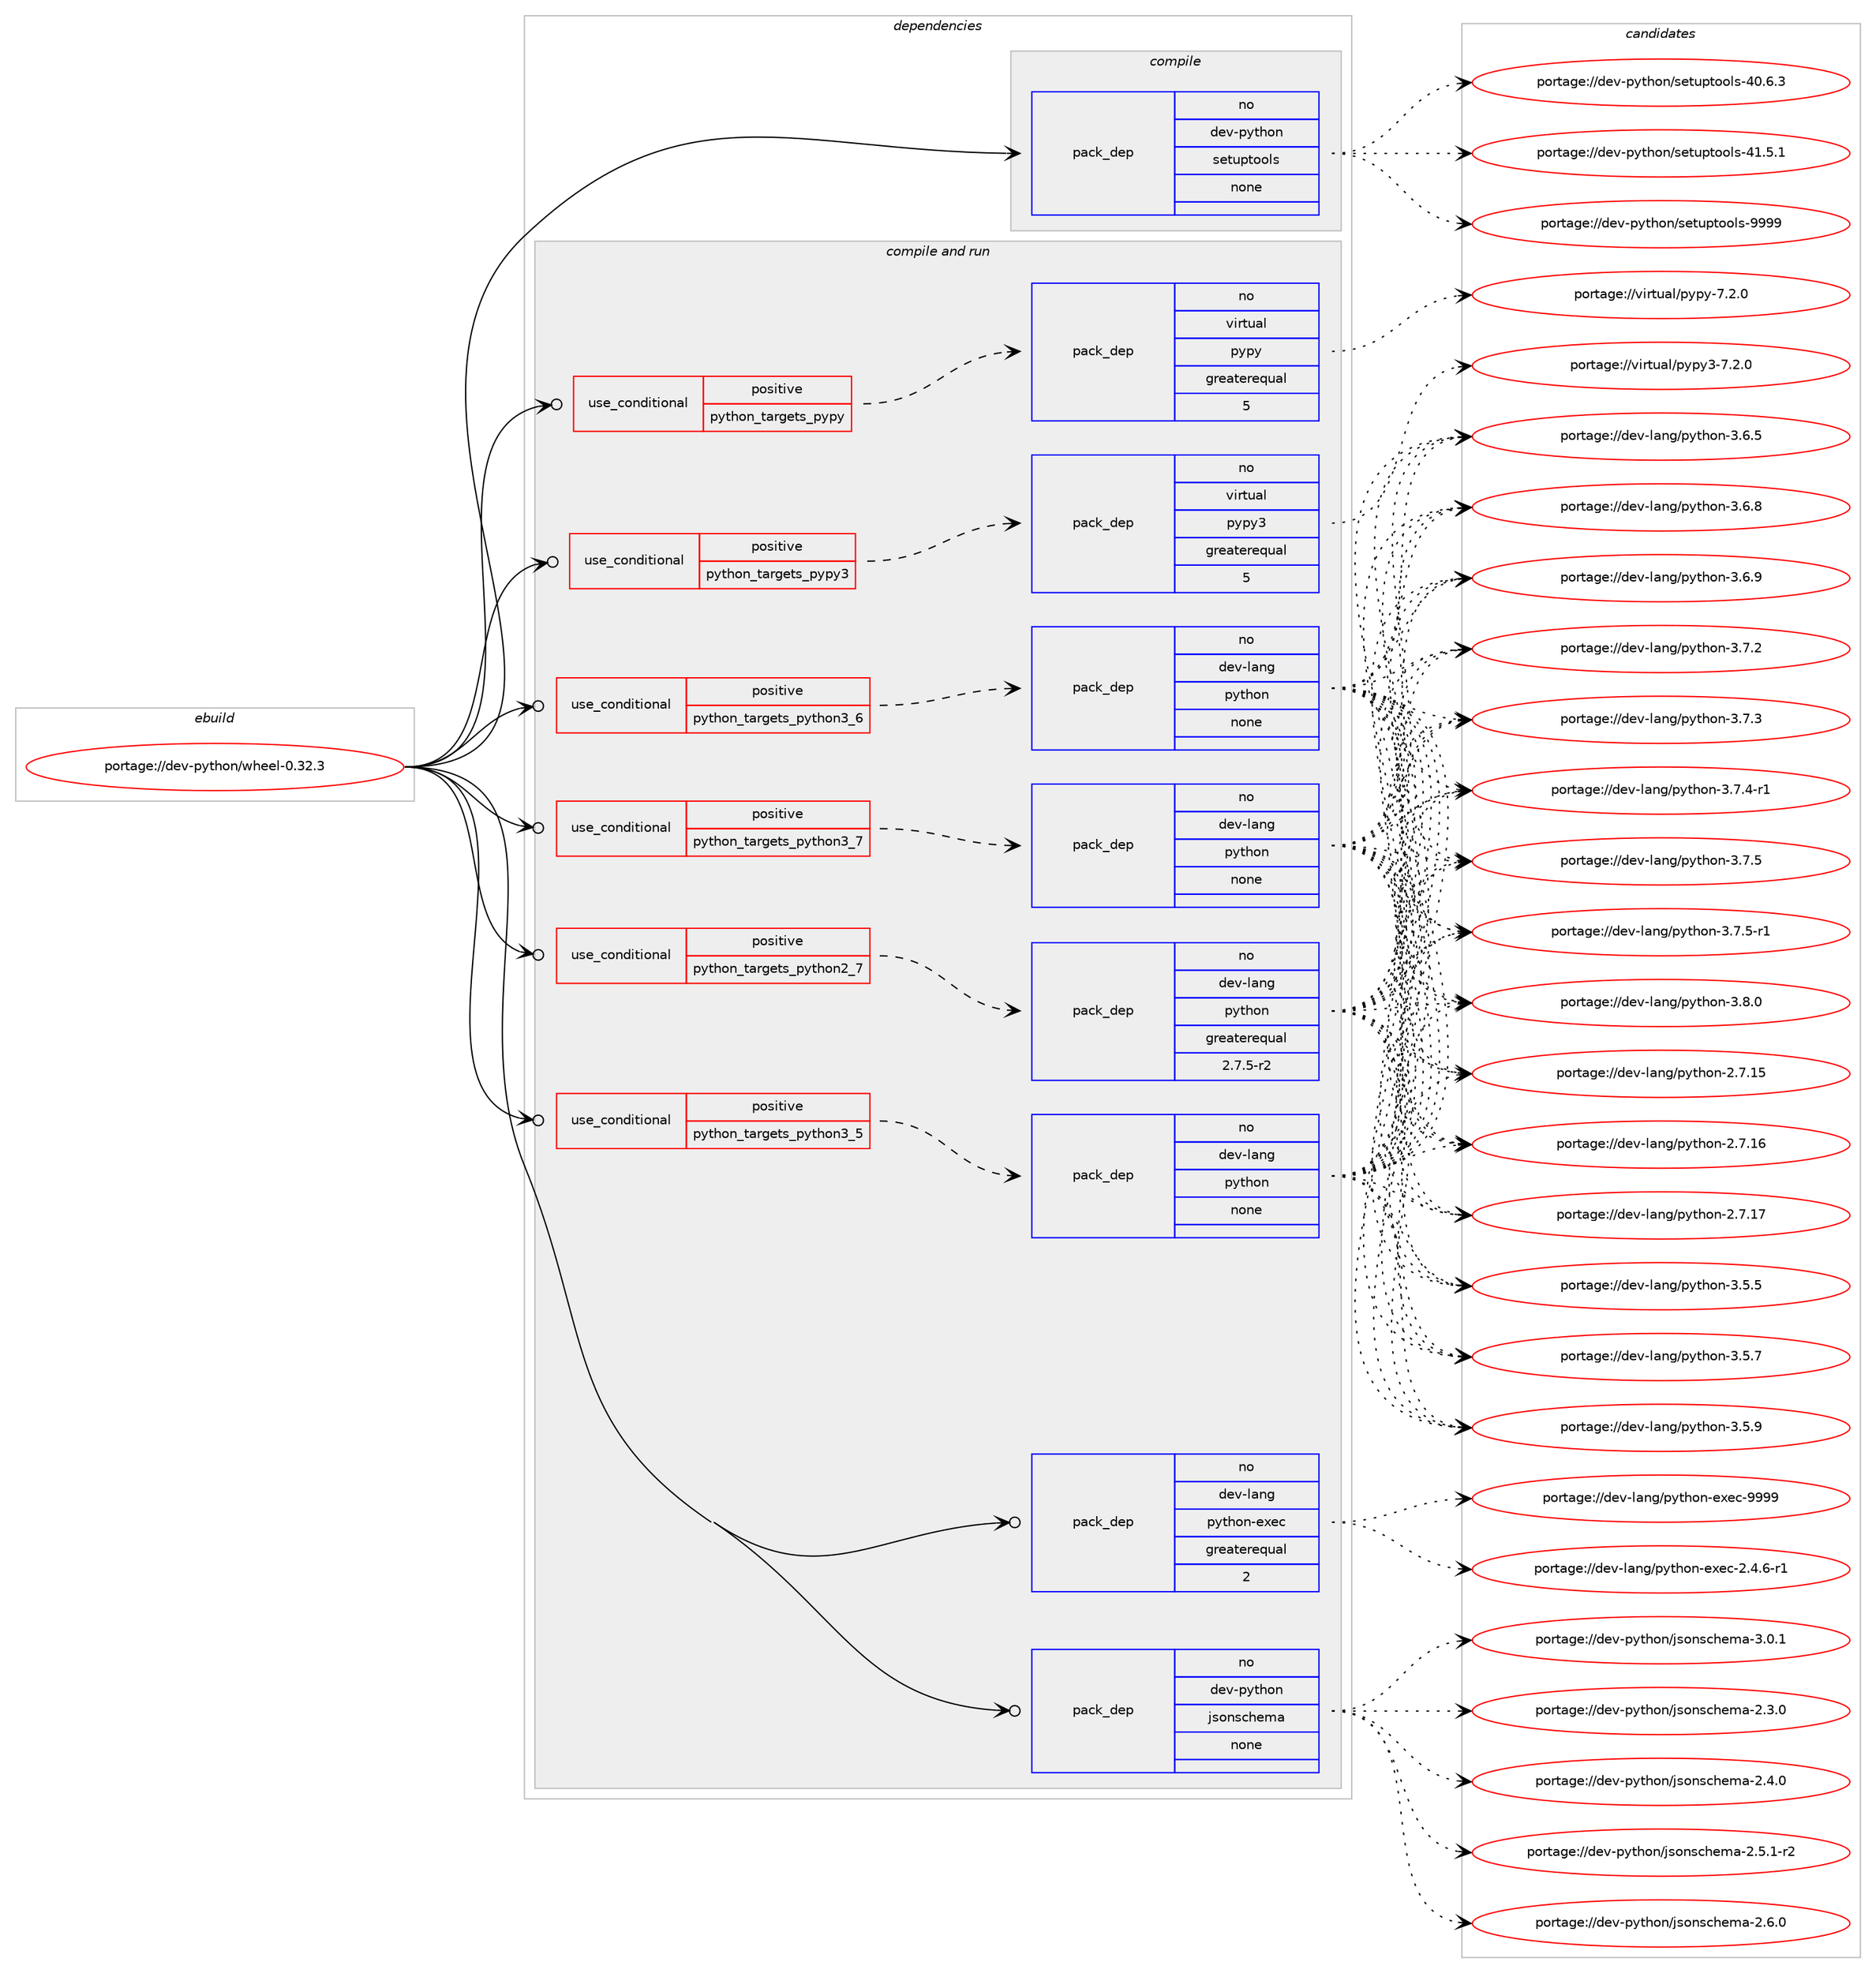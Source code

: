 digraph prolog {

# *************
# Graph options
# *************

newrank=true;
concentrate=true;
compound=true;
graph [rankdir=LR,fontname=Helvetica,fontsize=10,ranksep=1.5];#, ranksep=2.5, nodesep=0.2];
edge  [arrowhead=vee];
node  [fontname=Helvetica,fontsize=10];

# **********
# The ebuild
# **********

subgraph cluster_leftcol {
color=gray;
rank=same;
label=<<i>ebuild</i>>;
id [label="portage://dev-python/wheel-0.32.3", color=red, width=4, href="../dev-python/wheel-0.32.3.svg"];
}

# ****************
# The dependencies
# ****************

subgraph cluster_midcol {
color=gray;
label=<<i>dependencies</i>>;
subgraph cluster_compile {
fillcolor="#eeeeee";
style=filled;
label=<<i>compile</i>>;
subgraph pack134790 {
dependency178959 [label=<<TABLE BORDER="0" CELLBORDER="1" CELLSPACING="0" CELLPADDING="4" WIDTH="220"><TR><TD ROWSPAN="6" CELLPADDING="30">pack_dep</TD></TR><TR><TD WIDTH="110">no</TD></TR><TR><TD>dev-python</TD></TR><TR><TD>setuptools</TD></TR><TR><TD>none</TD></TR><TR><TD></TD></TR></TABLE>>, shape=none, color=blue];
}
id:e -> dependency178959:w [weight=20,style="solid",arrowhead="vee"];
}
subgraph cluster_compileandrun {
fillcolor="#eeeeee";
style=filled;
label=<<i>compile and run</i>>;
subgraph cond40758 {
dependency178960 [label=<<TABLE BORDER="0" CELLBORDER="1" CELLSPACING="0" CELLPADDING="4"><TR><TD ROWSPAN="3" CELLPADDING="10">use_conditional</TD></TR><TR><TD>positive</TD></TR><TR><TD>python_targets_pypy</TD></TR></TABLE>>, shape=none, color=red];
subgraph pack134791 {
dependency178961 [label=<<TABLE BORDER="0" CELLBORDER="1" CELLSPACING="0" CELLPADDING="4" WIDTH="220"><TR><TD ROWSPAN="6" CELLPADDING="30">pack_dep</TD></TR><TR><TD WIDTH="110">no</TD></TR><TR><TD>virtual</TD></TR><TR><TD>pypy</TD></TR><TR><TD>greaterequal</TD></TR><TR><TD>5</TD></TR></TABLE>>, shape=none, color=blue];
}
dependency178960:e -> dependency178961:w [weight=20,style="dashed",arrowhead="vee"];
}
id:e -> dependency178960:w [weight=20,style="solid",arrowhead="odotvee"];
subgraph cond40759 {
dependency178962 [label=<<TABLE BORDER="0" CELLBORDER="1" CELLSPACING="0" CELLPADDING="4"><TR><TD ROWSPAN="3" CELLPADDING="10">use_conditional</TD></TR><TR><TD>positive</TD></TR><TR><TD>python_targets_pypy3</TD></TR></TABLE>>, shape=none, color=red];
subgraph pack134792 {
dependency178963 [label=<<TABLE BORDER="0" CELLBORDER="1" CELLSPACING="0" CELLPADDING="4" WIDTH="220"><TR><TD ROWSPAN="6" CELLPADDING="30">pack_dep</TD></TR><TR><TD WIDTH="110">no</TD></TR><TR><TD>virtual</TD></TR><TR><TD>pypy3</TD></TR><TR><TD>greaterequal</TD></TR><TR><TD>5</TD></TR></TABLE>>, shape=none, color=blue];
}
dependency178962:e -> dependency178963:w [weight=20,style="dashed",arrowhead="vee"];
}
id:e -> dependency178962:w [weight=20,style="solid",arrowhead="odotvee"];
subgraph cond40760 {
dependency178964 [label=<<TABLE BORDER="0" CELLBORDER="1" CELLSPACING="0" CELLPADDING="4"><TR><TD ROWSPAN="3" CELLPADDING="10">use_conditional</TD></TR><TR><TD>positive</TD></TR><TR><TD>python_targets_python2_7</TD></TR></TABLE>>, shape=none, color=red];
subgraph pack134793 {
dependency178965 [label=<<TABLE BORDER="0" CELLBORDER="1" CELLSPACING="0" CELLPADDING="4" WIDTH="220"><TR><TD ROWSPAN="6" CELLPADDING="30">pack_dep</TD></TR><TR><TD WIDTH="110">no</TD></TR><TR><TD>dev-lang</TD></TR><TR><TD>python</TD></TR><TR><TD>greaterequal</TD></TR><TR><TD>2.7.5-r2</TD></TR></TABLE>>, shape=none, color=blue];
}
dependency178964:e -> dependency178965:w [weight=20,style="dashed",arrowhead="vee"];
}
id:e -> dependency178964:w [weight=20,style="solid",arrowhead="odotvee"];
subgraph cond40761 {
dependency178966 [label=<<TABLE BORDER="0" CELLBORDER="1" CELLSPACING="0" CELLPADDING="4"><TR><TD ROWSPAN="3" CELLPADDING="10">use_conditional</TD></TR><TR><TD>positive</TD></TR><TR><TD>python_targets_python3_5</TD></TR></TABLE>>, shape=none, color=red];
subgraph pack134794 {
dependency178967 [label=<<TABLE BORDER="0" CELLBORDER="1" CELLSPACING="0" CELLPADDING="4" WIDTH="220"><TR><TD ROWSPAN="6" CELLPADDING="30">pack_dep</TD></TR><TR><TD WIDTH="110">no</TD></TR><TR><TD>dev-lang</TD></TR><TR><TD>python</TD></TR><TR><TD>none</TD></TR><TR><TD></TD></TR></TABLE>>, shape=none, color=blue];
}
dependency178966:e -> dependency178967:w [weight=20,style="dashed",arrowhead="vee"];
}
id:e -> dependency178966:w [weight=20,style="solid",arrowhead="odotvee"];
subgraph cond40762 {
dependency178968 [label=<<TABLE BORDER="0" CELLBORDER="1" CELLSPACING="0" CELLPADDING="4"><TR><TD ROWSPAN="3" CELLPADDING="10">use_conditional</TD></TR><TR><TD>positive</TD></TR><TR><TD>python_targets_python3_6</TD></TR></TABLE>>, shape=none, color=red];
subgraph pack134795 {
dependency178969 [label=<<TABLE BORDER="0" CELLBORDER="1" CELLSPACING="0" CELLPADDING="4" WIDTH="220"><TR><TD ROWSPAN="6" CELLPADDING="30">pack_dep</TD></TR><TR><TD WIDTH="110">no</TD></TR><TR><TD>dev-lang</TD></TR><TR><TD>python</TD></TR><TR><TD>none</TD></TR><TR><TD></TD></TR></TABLE>>, shape=none, color=blue];
}
dependency178968:e -> dependency178969:w [weight=20,style="dashed",arrowhead="vee"];
}
id:e -> dependency178968:w [weight=20,style="solid",arrowhead="odotvee"];
subgraph cond40763 {
dependency178970 [label=<<TABLE BORDER="0" CELLBORDER="1" CELLSPACING="0" CELLPADDING="4"><TR><TD ROWSPAN="3" CELLPADDING="10">use_conditional</TD></TR><TR><TD>positive</TD></TR><TR><TD>python_targets_python3_7</TD></TR></TABLE>>, shape=none, color=red];
subgraph pack134796 {
dependency178971 [label=<<TABLE BORDER="0" CELLBORDER="1" CELLSPACING="0" CELLPADDING="4" WIDTH="220"><TR><TD ROWSPAN="6" CELLPADDING="30">pack_dep</TD></TR><TR><TD WIDTH="110">no</TD></TR><TR><TD>dev-lang</TD></TR><TR><TD>python</TD></TR><TR><TD>none</TD></TR><TR><TD></TD></TR></TABLE>>, shape=none, color=blue];
}
dependency178970:e -> dependency178971:w [weight=20,style="dashed",arrowhead="vee"];
}
id:e -> dependency178970:w [weight=20,style="solid",arrowhead="odotvee"];
subgraph pack134797 {
dependency178972 [label=<<TABLE BORDER="0" CELLBORDER="1" CELLSPACING="0" CELLPADDING="4" WIDTH="220"><TR><TD ROWSPAN="6" CELLPADDING="30">pack_dep</TD></TR><TR><TD WIDTH="110">no</TD></TR><TR><TD>dev-lang</TD></TR><TR><TD>python-exec</TD></TR><TR><TD>greaterequal</TD></TR><TR><TD>2</TD></TR></TABLE>>, shape=none, color=blue];
}
id:e -> dependency178972:w [weight=20,style="solid",arrowhead="odotvee"];
subgraph pack134798 {
dependency178973 [label=<<TABLE BORDER="0" CELLBORDER="1" CELLSPACING="0" CELLPADDING="4" WIDTH="220"><TR><TD ROWSPAN="6" CELLPADDING="30">pack_dep</TD></TR><TR><TD WIDTH="110">no</TD></TR><TR><TD>dev-python</TD></TR><TR><TD>jsonschema</TD></TR><TR><TD>none</TD></TR><TR><TD></TD></TR></TABLE>>, shape=none, color=blue];
}
id:e -> dependency178973:w [weight=20,style="solid",arrowhead="odotvee"];
}
subgraph cluster_run {
fillcolor="#eeeeee";
style=filled;
label=<<i>run</i>>;
}
}

# **************
# The candidates
# **************

subgraph cluster_choices {
rank=same;
color=gray;
label=<<i>candidates</i>>;

subgraph choice134790 {
color=black;
nodesep=1;
choiceportage100101118451121211161041111104711510111611711211611111110811545524846544651 [label="portage://dev-python/setuptools-40.6.3", color=red, width=4,href="../dev-python/setuptools-40.6.3.svg"];
choiceportage100101118451121211161041111104711510111611711211611111110811545524946534649 [label="portage://dev-python/setuptools-41.5.1", color=red, width=4,href="../dev-python/setuptools-41.5.1.svg"];
choiceportage10010111845112121116104111110471151011161171121161111111081154557575757 [label="portage://dev-python/setuptools-9999", color=red, width=4,href="../dev-python/setuptools-9999.svg"];
dependency178959:e -> choiceportage100101118451121211161041111104711510111611711211611111110811545524846544651:w [style=dotted,weight="100"];
dependency178959:e -> choiceportage100101118451121211161041111104711510111611711211611111110811545524946534649:w [style=dotted,weight="100"];
dependency178959:e -> choiceportage10010111845112121116104111110471151011161171121161111111081154557575757:w [style=dotted,weight="100"];
}
subgraph choice134791 {
color=black;
nodesep=1;
choiceportage1181051141161179710847112121112121455546504648 [label="portage://virtual/pypy-7.2.0", color=red, width=4,href="../virtual/pypy-7.2.0.svg"];
dependency178961:e -> choiceportage1181051141161179710847112121112121455546504648:w [style=dotted,weight="100"];
}
subgraph choice134792 {
color=black;
nodesep=1;
choiceportage118105114116117971084711212111212151455546504648 [label="portage://virtual/pypy3-7.2.0", color=red, width=4,href="../virtual/pypy3-7.2.0.svg"];
dependency178963:e -> choiceportage118105114116117971084711212111212151455546504648:w [style=dotted,weight="100"];
}
subgraph choice134793 {
color=black;
nodesep=1;
choiceportage10010111845108971101034711212111610411111045504655464953 [label="portage://dev-lang/python-2.7.15", color=red, width=4,href="../dev-lang/python-2.7.15.svg"];
choiceportage10010111845108971101034711212111610411111045504655464954 [label="portage://dev-lang/python-2.7.16", color=red, width=4,href="../dev-lang/python-2.7.16.svg"];
choiceportage10010111845108971101034711212111610411111045504655464955 [label="portage://dev-lang/python-2.7.17", color=red, width=4,href="../dev-lang/python-2.7.17.svg"];
choiceportage100101118451089711010347112121116104111110455146534653 [label="portage://dev-lang/python-3.5.5", color=red, width=4,href="../dev-lang/python-3.5.5.svg"];
choiceportage100101118451089711010347112121116104111110455146534655 [label="portage://dev-lang/python-3.5.7", color=red, width=4,href="../dev-lang/python-3.5.7.svg"];
choiceportage100101118451089711010347112121116104111110455146534657 [label="portage://dev-lang/python-3.5.9", color=red, width=4,href="../dev-lang/python-3.5.9.svg"];
choiceportage100101118451089711010347112121116104111110455146544653 [label="portage://dev-lang/python-3.6.5", color=red, width=4,href="../dev-lang/python-3.6.5.svg"];
choiceportage100101118451089711010347112121116104111110455146544656 [label="portage://dev-lang/python-3.6.8", color=red, width=4,href="../dev-lang/python-3.6.8.svg"];
choiceportage100101118451089711010347112121116104111110455146544657 [label="portage://dev-lang/python-3.6.9", color=red, width=4,href="../dev-lang/python-3.6.9.svg"];
choiceportage100101118451089711010347112121116104111110455146554650 [label="portage://dev-lang/python-3.7.2", color=red, width=4,href="../dev-lang/python-3.7.2.svg"];
choiceportage100101118451089711010347112121116104111110455146554651 [label="portage://dev-lang/python-3.7.3", color=red, width=4,href="../dev-lang/python-3.7.3.svg"];
choiceportage1001011184510897110103471121211161041111104551465546524511449 [label="portage://dev-lang/python-3.7.4-r1", color=red, width=4,href="../dev-lang/python-3.7.4-r1.svg"];
choiceportage100101118451089711010347112121116104111110455146554653 [label="portage://dev-lang/python-3.7.5", color=red, width=4,href="../dev-lang/python-3.7.5.svg"];
choiceportage1001011184510897110103471121211161041111104551465546534511449 [label="portage://dev-lang/python-3.7.5-r1", color=red, width=4,href="../dev-lang/python-3.7.5-r1.svg"];
choiceportage100101118451089711010347112121116104111110455146564648 [label="portage://dev-lang/python-3.8.0", color=red, width=4,href="../dev-lang/python-3.8.0.svg"];
dependency178965:e -> choiceportage10010111845108971101034711212111610411111045504655464953:w [style=dotted,weight="100"];
dependency178965:e -> choiceportage10010111845108971101034711212111610411111045504655464954:w [style=dotted,weight="100"];
dependency178965:e -> choiceportage10010111845108971101034711212111610411111045504655464955:w [style=dotted,weight="100"];
dependency178965:e -> choiceportage100101118451089711010347112121116104111110455146534653:w [style=dotted,weight="100"];
dependency178965:e -> choiceportage100101118451089711010347112121116104111110455146534655:w [style=dotted,weight="100"];
dependency178965:e -> choiceportage100101118451089711010347112121116104111110455146534657:w [style=dotted,weight="100"];
dependency178965:e -> choiceportage100101118451089711010347112121116104111110455146544653:w [style=dotted,weight="100"];
dependency178965:e -> choiceportage100101118451089711010347112121116104111110455146544656:w [style=dotted,weight="100"];
dependency178965:e -> choiceportage100101118451089711010347112121116104111110455146544657:w [style=dotted,weight="100"];
dependency178965:e -> choiceportage100101118451089711010347112121116104111110455146554650:w [style=dotted,weight="100"];
dependency178965:e -> choiceportage100101118451089711010347112121116104111110455146554651:w [style=dotted,weight="100"];
dependency178965:e -> choiceportage1001011184510897110103471121211161041111104551465546524511449:w [style=dotted,weight="100"];
dependency178965:e -> choiceportage100101118451089711010347112121116104111110455146554653:w [style=dotted,weight="100"];
dependency178965:e -> choiceportage1001011184510897110103471121211161041111104551465546534511449:w [style=dotted,weight="100"];
dependency178965:e -> choiceportage100101118451089711010347112121116104111110455146564648:w [style=dotted,weight="100"];
}
subgraph choice134794 {
color=black;
nodesep=1;
choiceportage10010111845108971101034711212111610411111045504655464953 [label="portage://dev-lang/python-2.7.15", color=red, width=4,href="../dev-lang/python-2.7.15.svg"];
choiceportage10010111845108971101034711212111610411111045504655464954 [label="portage://dev-lang/python-2.7.16", color=red, width=4,href="../dev-lang/python-2.7.16.svg"];
choiceportage10010111845108971101034711212111610411111045504655464955 [label="portage://dev-lang/python-2.7.17", color=red, width=4,href="../dev-lang/python-2.7.17.svg"];
choiceportage100101118451089711010347112121116104111110455146534653 [label="portage://dev-lang/python-3.5.5", color=red, width=4,href="../dev-lang/python-3.5.5.svg"];
choiceportage100101118451089711010347112121116104111110455146534655 [label="portage://dev-lang/python-3.5.7", color=red, width=4,href="../dev-lang/python-3.5.7.svg"];
choiceportage100101118451089711010347112121116104111110455146534657 [label="portage://dev-lang/python-3.5.9", color=red, width=4,href="../dev-lang/python-3.5.9.svg"];
choiceportage100101118451089711010347112121116104111110455146544653 [label="portage://dev-lang/python-3.6.5", color=red, width=4,href="../dev-lang/python-3.6.5.svg"];
choiceportage100101118451089711010347112121116104111110455146544656 [label="portage://dev-lang/python-3.6.8", color=red, width=4,href="../dev-lang/python-3.6.8.svg"];
choiceportage100101118451089711010347112121116104111110455146544657 [label="portage://dev-lang/python-3.6.9", color=red, width=4,href="../dev-lang/python-3.6.9.svg"];
choiceportage100101118451089711010347112121116104111110455146554650 [label="portage://dev-lang/python-3.7.2", color=red, width=4,href="../dev-lang/python-3.7.2.svg"];
choiceportage100101118451089711010347112121116104111110455146554651 [label="portage://dev-lang/python-3.7.3", color=red, width=4,href="../dev-lang/python-3.7.3.svg"];
choiceportage1001011184510897110103471121211161041111104551465546524511449 [label="portage://dev-lang/python-3.7.4-r1", color=red, width=4,href="../dev-lang/python-3.7.4-r1.svg"];
choiceportage100101118451089711010347112121116104111110455146554653 [label="portage://dev-lang/python-3.7.5", color=red, width=4,href="../dev-lang/python-3.7.5.svg"];
choiceportage1001011184510897110103471121211161041111104551465546534511449 [label="portage://dev-lang/python-3.7.5-r1", color=red, width=4,href="../dev-lang/python-3.7.5-r1.svg"];
choiceportage100101118451089711010347112121116104111110455146564648 [label="portage://dev-lang/python-3.8.0", color=red, width=4,href="../dev-lang/python-3.8.0.svg"];
dependency178967:e -> choiceportage10010111845108971101034711212111610411111045504655464953:w [style=dotted,weight="100"];
dependency178967:e -> choiceportage10010111845108971101034711212111610411111045504655464954:w [style=dotted,weight="100"];
dependency178967:e -> choiceportage10010111845108971101034711212111610411111045504655464955:w [style=dotted,weight="100"];
dependency178967:e -> choiceportage100101118451089711010347112121116104111110455146534653:w [style=dotted,weight="100"];
dependency178967:e -> choiceportage100101118451089711010347112121116104111110455146534655:w [style=dotted,weight="100"];
dependency178967:e -> choiceportage100101118451089711010347112121116104111110455146534657:w [style=dotted,weight="100"];
dependency178967:e -> choiceportage100101118451089711010347112121116104111110455146544653:w [style=dotted,weight="100"];
dependency178967:e -> choiceportage100101118451089711010347112121116104111110455146544656:w [style=dotted,weight="100"];
dependency178967:e -> choiceportage100101118451089711010347112121116104111110455146544657:w [style=dotted,weight="100"];
dependency178967:e -> choiceportage100101118451089711010347112121116104111110455146554650:w [style=dotted,weight="100"];
dependency178967:e -> choiceportage100101118451089711010347112121116104111110455146554651:w [style=dotted,weight="100"];
dependency178967:e -> choiceportage1001011184510897110103471121211161041111104551465546524511449:w [style=dotted,weight="100"];
dependency178967:e -> choiceportage100101118451089711010347112121116104111110455146554653:w [style=dotted,weight="100"];
dependency178967:e -> choiceportage1001011184510897110103471121211161041111104551465546534511449:w [style=dotted,weight="100"];
dependency178967:e -> choiceportage100101118451089711010347112121116104111110455146564648:w [style=dotted,weight="100"];
}
subgraph choice134795 {
color=black;
nodesep=1;
choiceportage10010111845108971101034711212111610411111045504655464953 [label="portage://dev-lang/python-2.7.15", color=red, width=4,href="../dev-lang/python-2.7.15.svg"];
choiceportage10010111845108971101034711212111610411111045504655464954 [label="portage://dev-lang/python-2.7.16", color=red, width=4,href="../dev-lang/python-2.7.16.svg"];
choiceportage10010111845108971101034711212111610411111045504655464955 [label="portage://dev-lang/python-2.7.17", color=red, width=4,href="../dev-lang/python-2.7.17.svg"];
choiceportage100101118451089711010347112121116104111110455146534653 [label="portage://dev-lang/python-3.5.5", color=red, width=4,href="../dev-lang/python-3.5.5.svg"];
choiceportage100101118451089711010347112121116104111110455146534655 [label="portage://dev-lang/python-3.5.7", color=red, width=4,href="../dev-lang/python-3.5.7.svg"];
choiceportage100101118451089711010347112121116104111110455146534657 [label="portage://dev-lang/python-3.5.9", color=red, width=4,href="../dev-lang/python-3.5.9.svg"];
choiceportage100101118451089711010347112121116104111110455146544653 [label="portage://dev-lang/python-3.6.5", color=red, width=4,href="../dev-lang/python-3.6.5.svg"];
choiceportage100101118451089711010347112121116104111110455146544656 [label="portage://dev-lang/python-3.6.8", color=red, width=4,href="../dev-lang/python-3.6.8.svg"];
choiceportage100101118451089711010347112121116104111110455146544657 [label="portage://dev-lang/python-3.6.9", color=red, width=4,href="../dev-lang/python-3.6.9.svg"];
choiceportage100101118451089711010347112121116104111110455146554650 [label="portage://dev-lang/python-3.7.2", color=red, width=4,href="../dev-lang/python-3.7.2.svg"];
choiceportage100101118451089711010347112121116104111110455146554651 [label="portage://dev-lang/python-3.7.3", color=red, width=4,href="../dev-lang/python-3.7.3.svg"];
choiceportage1001011184510897110103471121211161041111104551465546524511449 [label="portage://dev-lang/python-3.7.4-r1", color=red, width=4,href="../dev-lang/python-3.7.4-r1.svg"];
choiceportage100101118451089711010347112121116104111110455146554653 [label="portage://dev-lang/python-3.7.5", color=red, width=4,href="../dev-lang/python-3.7.5.svg"];
choiceportage1001011184510897110103471121211161041111104551465546534511449 [label="portage://dev-lang/python-3.7.5-r1", color=red, width=4,href="../dev-lang/python-3.7.5-r1.svg"];
choiceportage100101118451089711010347112121116104111110455146564648 [label="portage://dev-lang/python-3.8.0", color=red, width=4,href="../dev-lang/python-3.8.0.svg"];
dependency178969:e -> choiceportage10010111845108971101034711212111610411111045504655464953:w [style=dotted,weight="100"];
dependency178969:e -> choiceportage10010111845108971101034711212111610411111045504655464954:w [style=dotted,weight="100"];
dependency178969:e -> choiceportage10010111845108971101034711212111610411111045504655464955:w [style=dotted,weight="100"];
dependency178969:e -> choiceportage100101118451089711010347112121116104111110455146534653:w [style=dotted,weight="100"];
dependency178969:e -> choiceportage100101118451089711010347112121116104111110455146534655:w [style=dotted,weight="100"];
dependency178969:e -> choiceportage100101118451089711010347112121116104111110455146534657:w [style=dotted,weight="100"];
dependency178969:e -> choiceportage100101118451089711010347112121116104111110455146544653:w [style=dotted,weight="100"];
dependency178969:e -> choiceportage100101118451089711010347112121116104111110455146544656:w [style=dotted,weight="100"];
dependency178969:e -> choiceportage100101118451089711010347112121116104111110455146544657:w [style=dotted,weight="100"];
dependency178969:e -> choiceportage100101118451089711010347112121116104111110455146554650:w [style=dotted,weight="100"];
dependency178969:e -> choiceportage100101118451089711010347112121116104111110455146554651:w [style=dotted,weight="100"];
dependency178969:e -> choiceportage1001011184510897110103471121211161041111104551465546524511449:w [style=dotted,weight="100"];
dependency178969:e -> choiceportage100101118451089711010347112121116104111110455146554653:w [style=dotted,weight="100"];
dependency178969:e -> choiceportage1001011184510897110103471121211161041111104551465546534511449:w [style=dotted,weight="100"];
dependency178969:e -> choiceportage100101118451089711010347112121116104111110455146564648:w [style=dotted,weight="100"];
}
subgraph choice134796 {
color=black;
nodesep=1;
choiceportage10010111845108971101034711212111610411111045504655464953 [label="portage://dev-lang/python-2.7.15", color=red, width=4,href="../dev-lang/python-2.7.15.svg"];
choiceportage10010111845108971101034711212111610411111045504655464954 [label="portage://dev-lang/python-2.7.16", color=red, width=4,href="../dev-lang/python-2.7.16.svg"];
choiceportage10010111845108971101034711212111610411111045504655464955 [label="portage://dev-lang/python-2.7.17", color=red, width=4,href="../dev-lang/python-2.7.17.svg"];
choiceportage100101118451089711010347112121116104111110455146534653 [label="portage://dev-lang/python-3.5.5", color=red, width=4,href="../dev-lang/python-3.5.5.svg"];
choiceportage100101118451089711010347112121116104111110455146534655 [label="portage://dev-lang/python-3.5.7", color=red, width=4,href="../dev-lang/python-3.5.7.svg"];
choiceportage100101118451089711010347112121116104111110455146534657 [label="portage://dev-lang/python-3.5.9", color=red, width=4,href="../dev-lang/python-3.5.9.svg"];
choiceportage100101118451089711010347112121116104111110455146544653 [label="portage://dev-lang/python-3.6.5", color=red, width=4,href="../dev-lang/python-3.6.5.svg"];
choiceportage100101118451089711010347112121116104111110455146544656 [label="portage://dev-lang/python-3.6.8", color=red, width=4,href="../dev-lang/python-3.6.8.svg"];
choiceportage100101118451089711010347112121116104111110455146544657 [label="portage://dev-lang/python-3.6.9", color=red, width=4,href="../dev-lang/python-3.6.9.svg"];
choiceportage100101118451089711010347112121116104111110455146554650 [label="portage://dev-lang/python-3.7.2", color=red, width=4,href="../dev-lang/python-3.7.2.svg"];
choiceportage100101118451089711010347112121116104111110455146554651 [label="portage://dev-lang/python-3.7.3", color=red, width=4,href="../dev-lang/python-3.7.3.svg"];
choiceportage1001011184510897110103471121211161041111104551465546524511449 [label="portage://dev-lang/python-3.7.4-r1", color=red, width=4,href="../dev-lang/python-3.7.4-r1.svg"];
choiceportage100101118451089711010347112121116104111110455146554653 [label="portage://dev-lang/python-3.7.5", color=red, width=4,href="../dev-lang/python-3.7.5.svg"];
choiceportage1001011184510897110103471121211161041111104551465546534511449 [label="portage://dev-lang/python-3.7.5-r1", color=red, width=4,href="../dev-lang/python-3.7.5-r1.svg"];
choiceportage100101118451089711010347112121116104111110455146564648 [label="portage://dev-lang/python-3.8.0", color=red, width=4,href="../dev-lang/python-3.8.0.svg"];
dependency178971:e -> choiceportage10010111845108971101034711212111610411111045504655464953:w [style=dotted,weight="100"];
dependency178971:e -> choiceportage10010111845108971101034711212111610411111045504655464954:w [style=dotted,weight="100"];
dependency178971:e -> choiceportage10010111845108971101034711212111610411111045504655464955:w [style=dotted,weight="100"];
dependency178971:e -> choiceportage100101118451089711010347112121116104111110455146534653:w [style=dotted,weight="100"];
dependency178971:e -> choiceportage100101118451089711010347112121116104111110455146534655:w [style=dotted,weight="100"];
dependency178971:e -> choiceportage100101118451089711010347112121116104111110455146534657:w [style=dotted,weight="100"];
dependency178971:e -> choiceportage100101118451089711010347112121116104111110455146544653:w [style=dotted,weight="100"];
dependency178971:e -> choiceportage100101118451089711010347112121116104111110455146544656:w [style=dotted,weight="100"];
dependency178971:e -> choiceportage100101118451089711010347112121116104111110455146544657:w [style=dotted,weight="100"];
dependency178971:e -> choiceportage100101118451089711010347112121116104111110455146554650:w [style=dotted,weight="100"];
dependency178971:e -> choiceportage100101118451089711010347112121116104111110455146554651:w [style=dotted,weight="100"];
dependency178971:e -> choiceportage1001011184510897110103471121211161041111104551465546524511449:w [style=dotted,weight="100"];
dependency178971:e -> choiceportage100101118451089711010347112121116104111110455146554653:w [style=dotted,weight="100"];
dependency178971:e -> choiceportage1001011184510897110103471121211161041111104551465546534511449:w [style=dotted,weight="100"];
dependency178971:e -> choiceportage100101118451089711010347112121116104111110455146564648:w [style=dotted,weight="100"];
}
subgraph choice134797 {
color=black;
nodesep=1;
choiceportage10010111845108971101034711212111610411111045101120101994550465246544511449 [label="portage://dev-lang/python-exec-2.4.6-r1", color=red, width=4,href="../dev-lang/python-exec-2.4.6-r1.svg"];
choiceportage10010111845108971101034711212111610411111045101120101994557575757 [label="portage://dev-lang/python-exec-9999", color=red, width=4,href="../dev-lang/python-exec-9999.svg"];
dependency178972:e -> choiceportage10010111845108971101034711212111610411111045101120101994550465246544511449:w [style=dotted,weight="100"];
dependency178972:e -> choiceportage10010111845108971101034711212111610411111045101120101994557575757:w [style=dotted,weight="100"];
}
subgraph choice134798 {
color=black;
nodesep=1;
choiceportage10010111845112121116104111110471061151111101159910410110997455046514648 [label="portage://dev-python/jsonschema-2.3.0", color=red, width=4,href="../dev-python/jsonschema-2.3.0.svg"];
choiceportage10010111845112121116104111110471061151111101159910410110997455046524648 [label="portage://dev-python/jsonschema-2.4.0", color=red, width=4,href="../dev-python/jsonschema-2.4.0.svg"];
choiceportage100101118451121211161041111104710611511111011599104101109974550465346494511450 [label="portage://dev-python/jsonschema-2.5.1-r2", color=red, width=4,href="../dev-python/jsonschema-2.5.1-r2.svg"];
choiceportage10010111845112121116104111110471061151111101159910410110997455046544648 [label="portage://dev-python/jsonschema-2.6.0", color=red, width=4,href="../dev-python/jsonschema-2.6.0.svg"];
choiceportage10010111845112121116104111110471061151111101159910410110997455146484649 [label="portage://dev-python/jsonschema-3.0.1", color=red, width=4,href="../dev-python/jsonschema-3.0.1.svg"];
dependency178973:e -> choiceportage10010111845112121116104111110471061151111101159910410110997455046514648:w [style=dotted,weight="100"];
dependency178973:e -> choiceportage10010111845112121116104111110471061151111101159910410110997455046524648:w [style=dotted,weight="100"];
dependency178973:e -> choiceportage100101118451121211161041111104710611511111011599104101109974550465346494511450:w [style=dotted,weight="100"];
dependency178973:e -> choiceportage10010111845112121116104111110471061151111101159910410110997455046544648:w [style=dotted,weight="100"];
dependency178973:e -> choiceportage10010111845112121116104111110471061151111101159910410110997455146484649:w [style=dotted,weight="100"];
}
}

}
